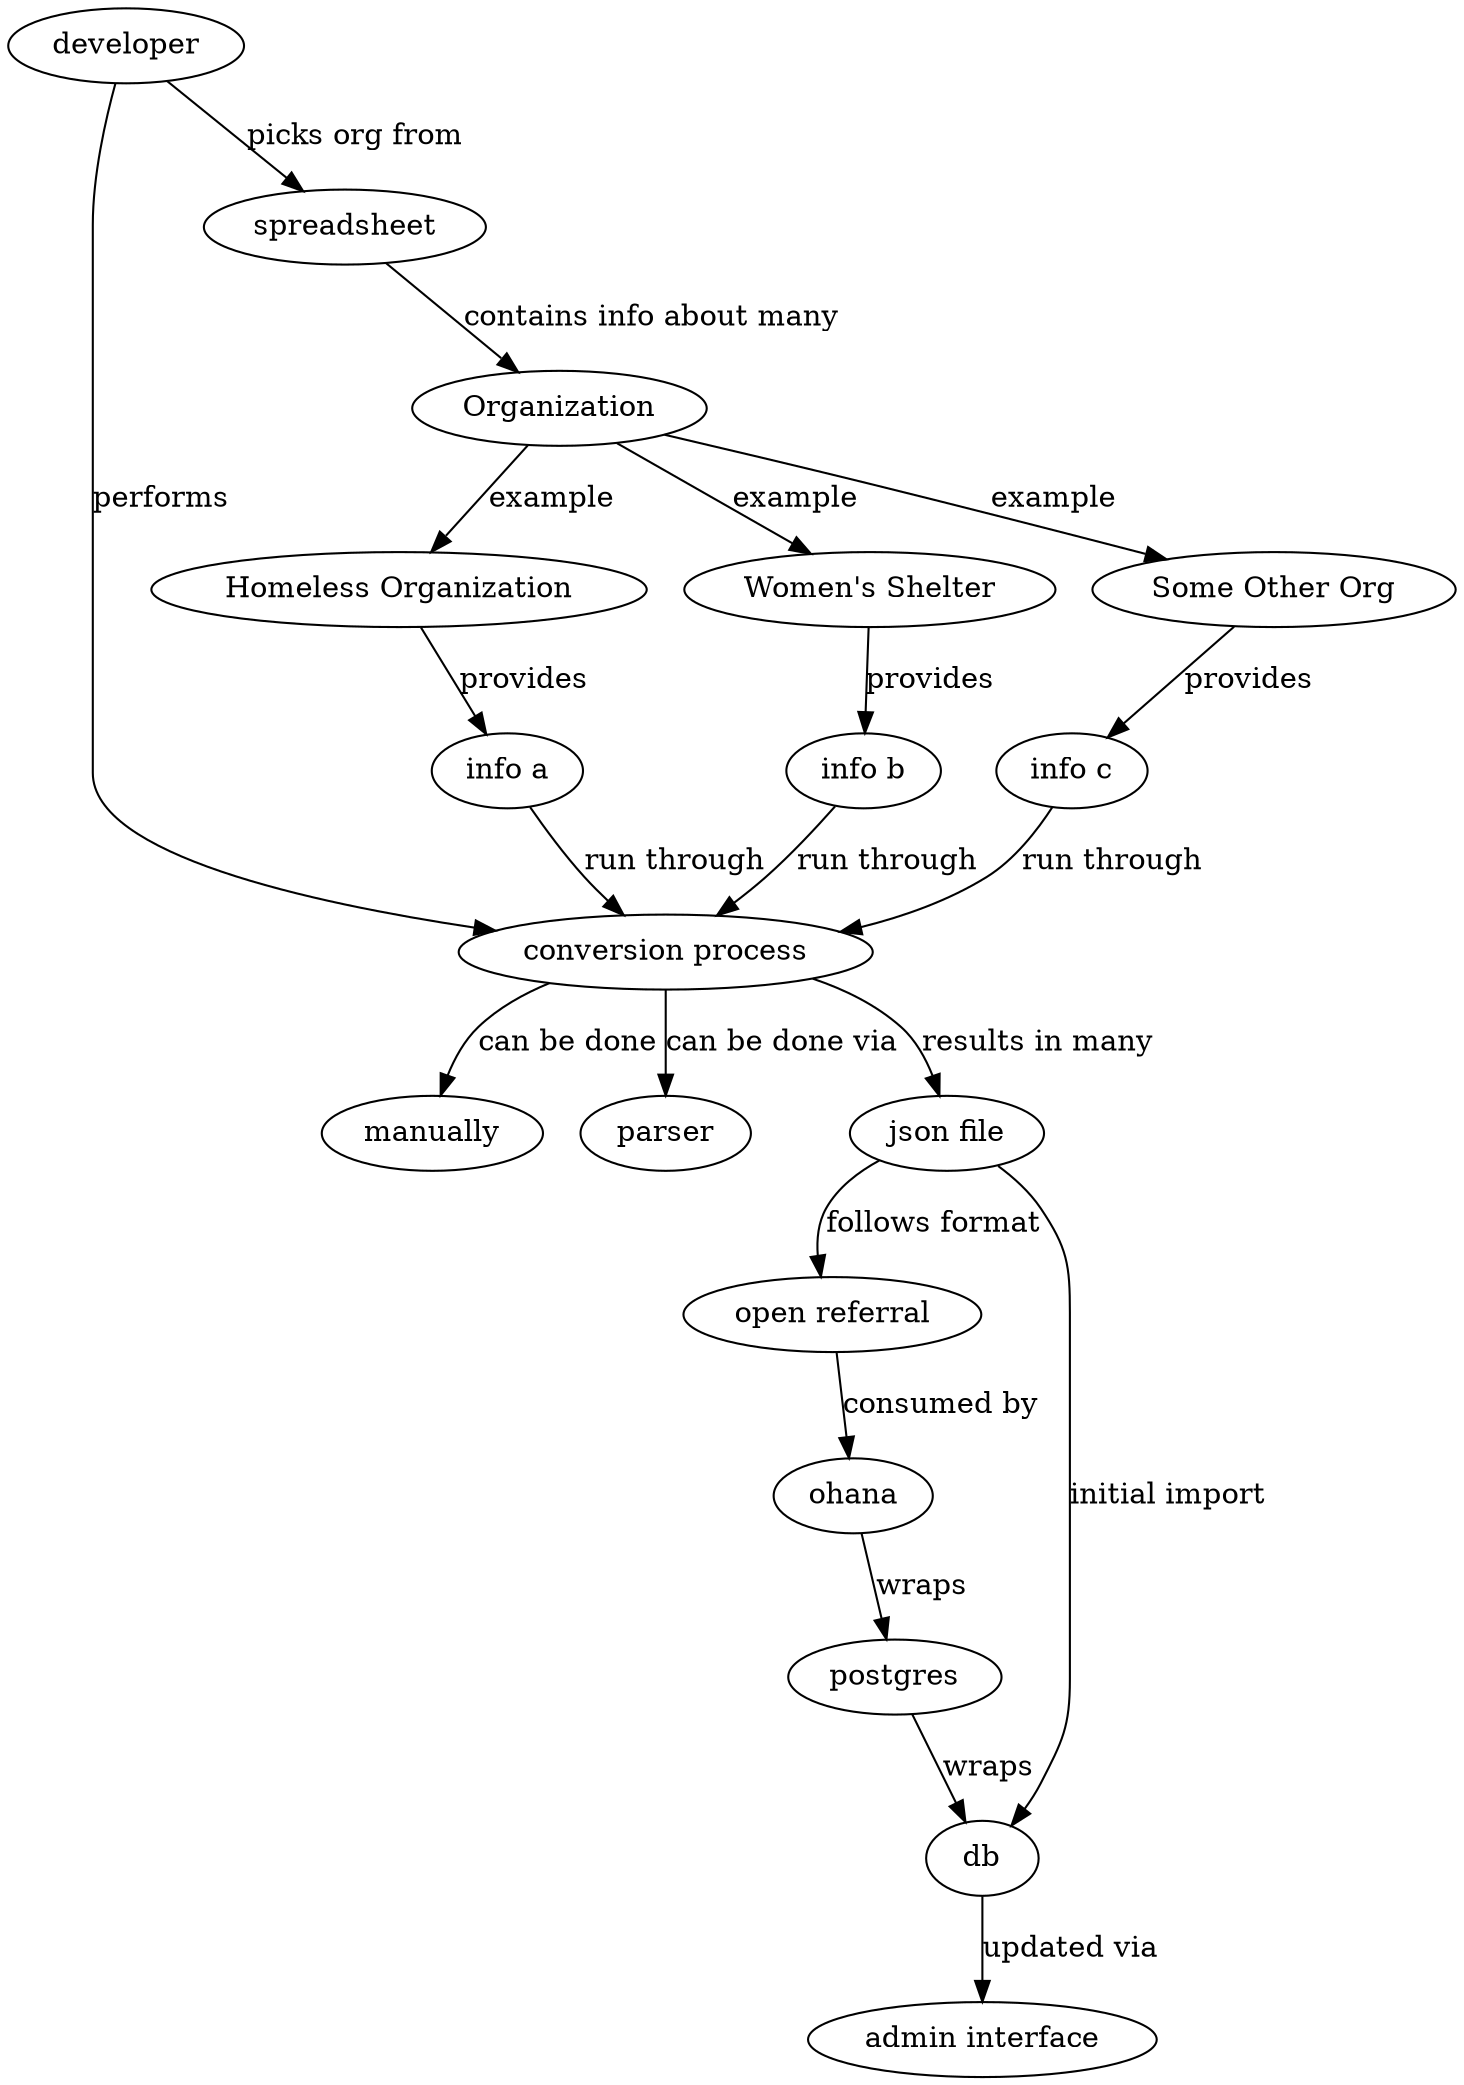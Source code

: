 digraph G {
  "Homeless Organization" -> "info a" [label="provides"]
  "Women's Shelter" -> "info b" [label="provides"]
  "Some Other Org" -> "info c" [label="provides"]
  "info a" -> "conversion process" [label="run through"]
  "info b" -> "conversion process" [label="run through"]
  "info c" -> "conversion process" [label="run through"]
  "conversion process" -> manually [label="can be done"]
  "conversion process" -> parser [label="can be done via"] 
  "conversion process" -> "json file" [label="results in many"]
  "json file" -> "open referral" [label="follows format"]
  "open referral" -> ohana [label="consumed by"]
  ohana -> postgres [label="wraps"]
  postgres -> db [label="wraps"]
  "json file" -> db [label="initial import"]
  db -> "admin interface" [label="updated via"]

  developer -> spreadsheet [label="picks org from"]
  developer -> "conversion process" [label="performs"]
  spreadsheet -> Organization [label="contains info about many"]
  Organization -> "Homeless Organization" [label="example"]
  Organization -> "Women's Shelter" [label="example"]
  Organization -> "Some Other Org" [label="example"]
}
